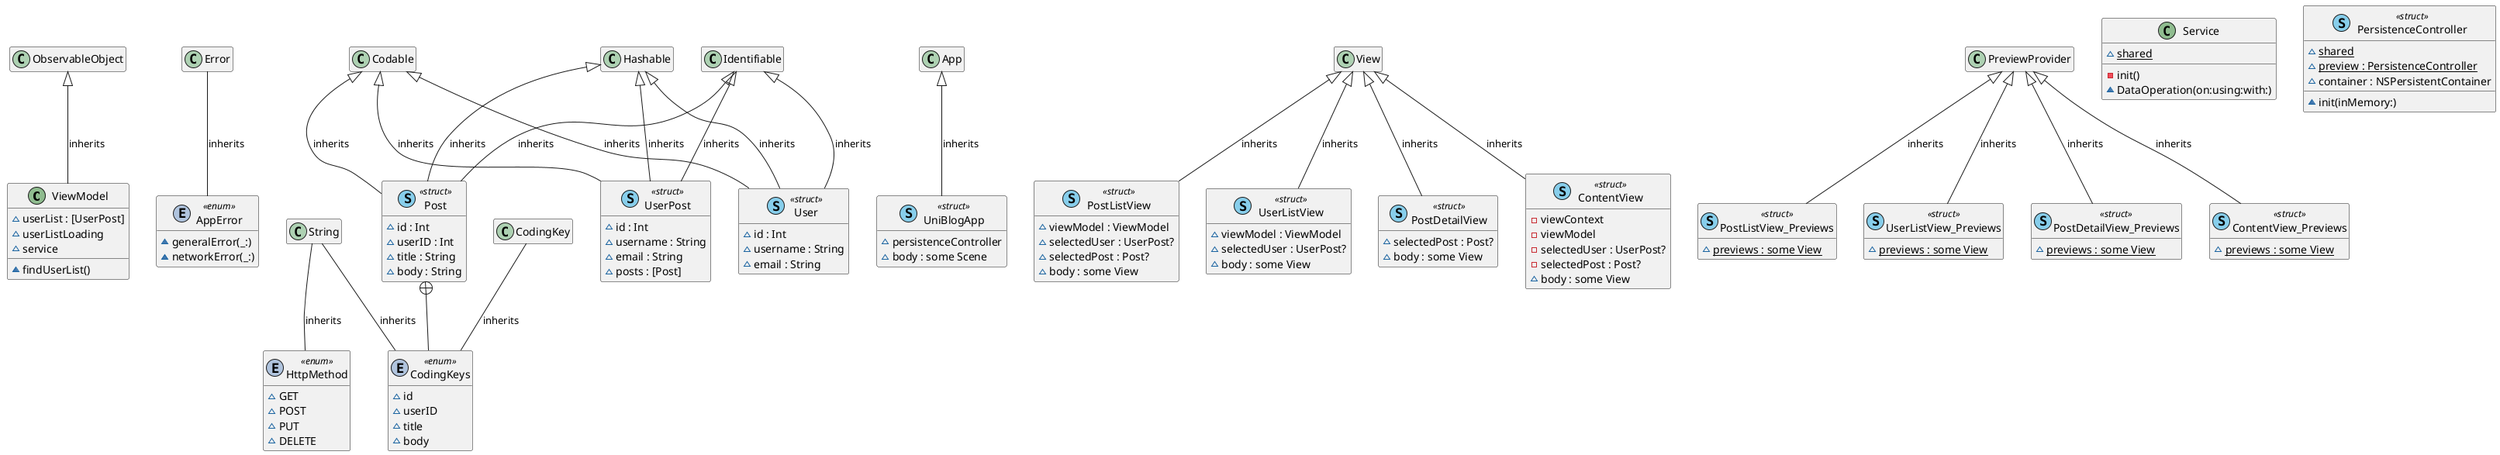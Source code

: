 @startuml
' STYLE START
hide empty members
skinparam shadowing false
' STYLE END
set namespaceSeparator none


class "ViewModel" as ViewModel << (C, DarkSeaGreen) >> { 
  ~userList : [UserPost]
  ~userListLoading
  ~service
  ~findUserList() 
}
class "AppError" as AppError << (E, LightSteelBlue) enum >> { 
  ~generalError(_:)
  ~networkError(_:) 
}
class "HttpMethod" as HttpMethod << (E, LightSteelBlue) enum >> { 
  ~GET
  ~POST
  ~PUT
  ~DELETE 
}
class "UniBlogApp" as UniBlogApp << (S, SkyBlue) struct >> { 
  ~persistenceController
  ~body : some Scene 
}
class "User" as User << (S, SkyBlue) struct >> { 
  ~id : Int
  ~username : String
  ~email : String 
}
class "Post" as Post << (S, SkyBlue) struct >> { 
  ~id : Int
  ~userID : Int
  ~title : String
  ~body : String 
}
class "CodingKeys" as Post.CodingKeys << (E, LightSteelBlue) enum >> { 
  ~id
  ~userID
  ~title
  ~body 
}
class "UserPost" as UserPost << (S, SkyBlue) struct >> { 
  ~id : Int
  ~username : String
  ~email : String
  ~posts : [Post] 
}
class "PostListView" as PostListView << (S, SkyBlue) struct >> { 
  ~viewModel : ViewModel
  ~selectedUser : UserPost?
  ~selectedPost : Post?
  ~body : some View 
}
class "PostListView_Previews" as PostListView_Previews << (S, SkyBlue) struct >> { 
  ~{static} previews : some View 
}
class "UserListView" as UserListView << (S, SkyBlue) struct >> { 
  ~viewModel : ViewModel
  ~selectedUser : UserPost?
  ~body : some View 
}
class "UserListView_Previews" as UserListView_Previews << (S, SkyBlue) struct >> { 
  ~{static} previews : some View 
}
class "PostDetailView" as PostDetailView << (S, SkyBlue) struct >> { 
  ~selectedPost : Post?
  ~body : some View 
}
class "PostDetailView_Previews" as PostDetailView_Previews << (S, SkyBlue) struct >> { 
  ~{static} previews : some View 
}
class "ContentView" as ContentView << (S, SkyBlue) struct >> { 
  -viewContext
  -viewModel
  -selectedUser : UserPost?
  -selectedPost : Post?
  ~body : some View 
}
class "ContentView_Previews" as ContentView_Previews << (S, SkyBlue) struct >> { 
  ~{static} previews : some View 
}
class "Service" as Service << (C, DarkSeaGreen) >> { 
  ~{static} shared
  -init()
  ~DataOperation(on:using:with:) 
}
class "PersistenceController" as PersistenceController << (S, SkyBlue) struct >> { 
  ~{static} shared
  ~{static} preview : PersistenceController
  ~container : NSPersistentContainer
  ~init(inMemory:) 
}
ObservableObject <|-- ViewModel : inherits
Error -- AppError : inherits
String -- HttpMethod : inherits
App <|-- UniBlogApp : inherits
Codable <|-- User : inherits
Identifiable <|-- User : inherits
Hashable <|-- User : inherits
Codable <|-- Post : inherits
Identifiable <|-- Post : inherits
Hashable <|-- Post : inherits
String -- Post.CodingKeys : inherits
CodingKey -- Post.CodingKeys : inherits
Codable <|-- UserPost : inherits
Identifiable <|-- UserPost : inherits
Hashable <|-- UserPost : inherits
View <|-- PostListView : inherits
PreviewProvider <|-- PostListView_Previews : inherits
View <|-- UserListView : inherits
PreviewProvider <|-- UserListView_Previews : inherits
View <|-- PostDetailView : inherits
PreviewProvider <|-- PostDetailView_Previews : inherits
View <|-- ContentView : inherits
PreviewProvider <|-- ContentView_Previews : inherits
Post +-- Post.CodingKeys

@enduml

